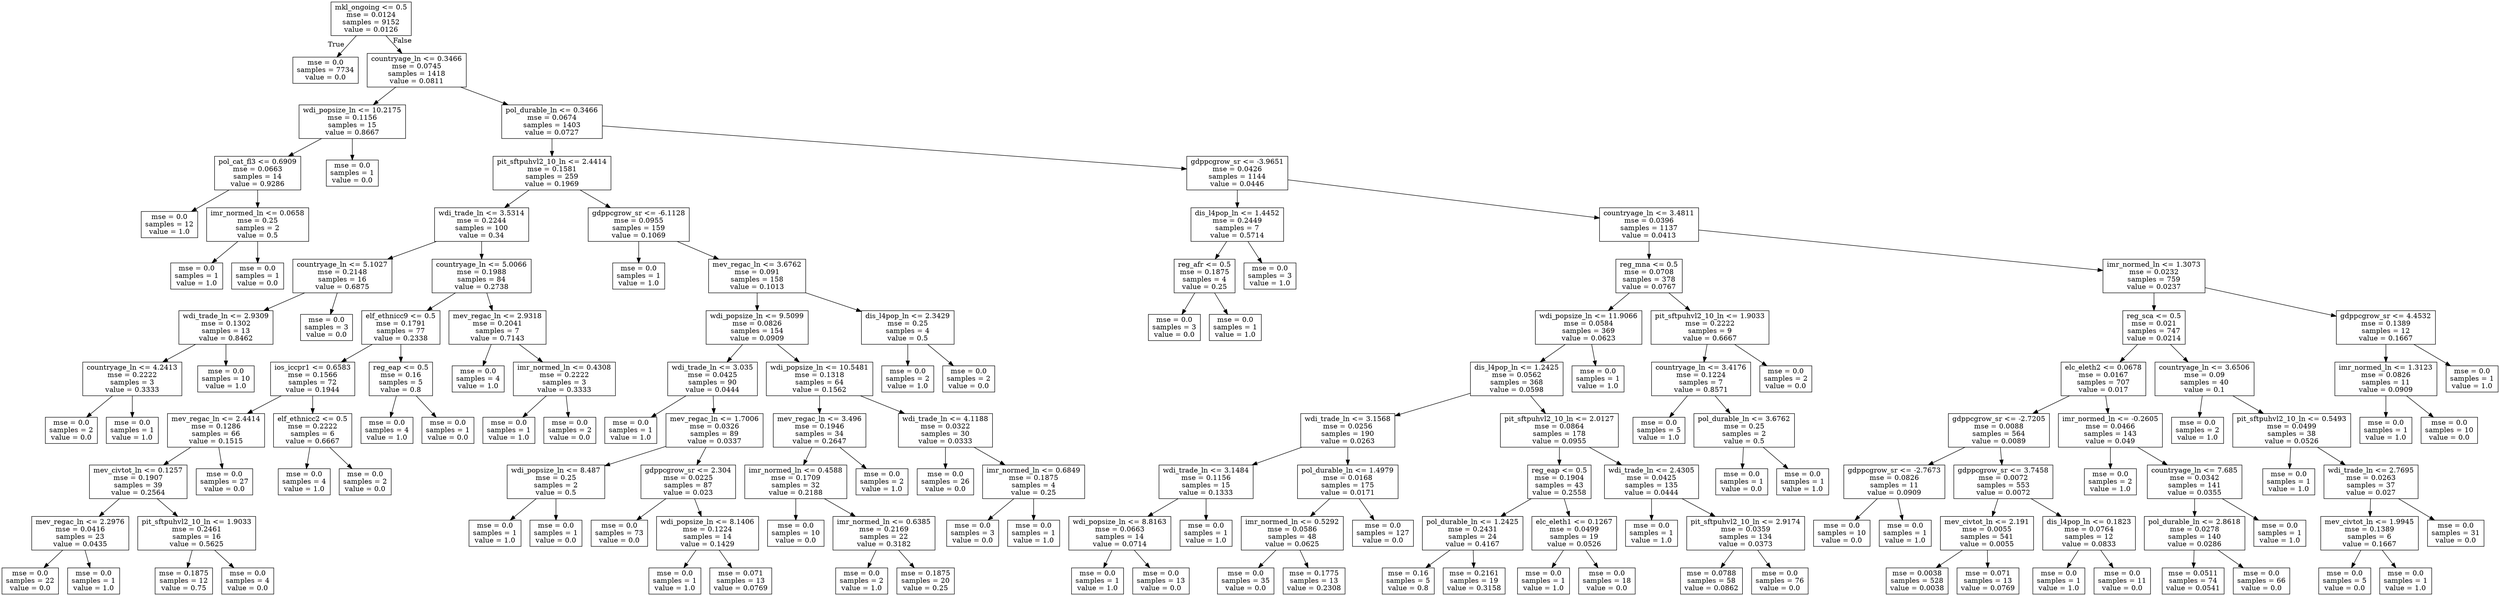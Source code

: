 digraph Tree {
node [shape=box] ;
0 [label="mkl_ongoing <= 0.5\nmse = 0.0124\nsamples = 9152\nvalue = 0.0126"] ;
1 [label="mse = 0.0\nsamples = 7734\nvalue = 0.0"] ;
0 -> 1 [labeldistance=2.5, labelangle=45, headlabel="True"] ;
2 [label="countryage_ln <= 0.3466\nmse = 0.0745\nsamples = 1418\nvalue = 0.0811"] ;
0 -> 2 [labeldistance=2.5, labelangle=-45, headlabel="False"] ;
3 [label="wdi_popsize_ln <= 10.2175\nmse = 0.1156\nsamples = 15\nvalue = 0.8667"] ;
2 -> 3 ;
4 [label="pol_cat_fl3 <= 0.6909\nmse = 0.0663\nsamples = 14\nvalue = 0.9286"] ;
3 -> 4 ;
5 [label="mse = 0.0\nsamples = 12\nvalue = 1.0"] ;
4 -> 5 ;
6 [label="imr_normed_ln <= 0.0658\nmse = 0.25\nsamples = 2\nvalue = 0.5"] ;
4 -> 6 ;
7 [label="mse = 0.0\nsamples = 1\nvalue = 1.0"] ;
6 -> 7 ;
8 [label="mse = 0.0\nsamples = 1\nvalue = 0.0"] ;
6 -> 8 ;
9 [label="mse = 0.0\nsamples = 1\nvalue = 0.0"] ;
3 -> 9 ;
10 [label="pol_durable_ln <= 0.3466\nmse = 0.0674\nsamples = 1403\nvalue = 0.0727"] ;
2 -> 10 ;
11 [label="pit_sftpuhvl2_10_ln <= 2.4414\nmse = 0.1581\nsamples = 259\nvalue = 0.1969"] ;
10 -> 11 ;
12 [label="wdi_trade_ln <= 3.5314\nmse = 0.2244\nsamples = 100\nvalue = 0.34"] ;
11 -> 12 ;
13 [label="countryage_ln <= 5.1027\nmse = 0.2148\nsamples = 16\nvalue = 0.6875"] ;
12 -> 13 ;
14 [label="wdi_trade_ln <= 2.9309\nmse = 0.1302\nsamples = 13\nvalue = 0.8462"] ;
13 -> 14 ;
15 [label="countryage_ln <= 4.2413\nmse = 0.2222\nsamples = 3\nvalue = 0.3333"] ;
14 -> 15 ;
16 [label="mse = 0.0\nsamples = 2\nvalue = 0.0"] ;
15 -> 16 ;
17 [label="mse = 0.0\nsamples = 1\nvalue = 1.0"] ;
15 -> 17 ;
18 [label="mse = 0.0\nsamples = 10\nvalue = 1.0"] ;
14 -> 18 ;
19 [label="mse = 0.0\nsamples = 3\nvalue = 0.0"] ;
13 -> 19 ;
20 [label="countryage_ln <= 5.0066\nmse = 0.1988\nsamples = 84\nvalue = 0.2738"] ;
12 -> 20 ;
21 [label="elf_ethnicc9 <= 0.5\nmse = 0.1791\nsamples = 77\nvalue = 0.2338"] ;
20 -> 21 ;
22 [label="ios_iccpr1 <= 0.6583\nmse = 0.1566\nsamples = 72\nvalue = 0.1944"] ;
21 -> 22 ;
23 [label="mev_regac_ln <= 2.4414\nmse = 0.1286\nsamples = 66\nvalue = 0.1515"] ;
22 -> 23 ;
24 [label="mev_civtot_ln <= 0.1257\nmse = 0.1907\nsamples = 39\nvalue = 0.2564"] ;
23 -> 24 ;
25 [label="mev_regac_ln <= 2.2976\nmse = 0.0416\nsamples = 23\nvalue = 0.0435"] ;
24 -> 25 ;
26 [label="mse = 0.0\nsamples = 22\nvalue = 0.0"] ;
25 -> 26 ;
27 [label="mse = 0.0\nsamples = 1\nvalue = 1.0"] ;
25 -> 27 ;
28 [label="pit_sftpuhvl2_10_ln <= 1.9033\nmse = 0.2461\nsamples = 16\nvalue = 0.5625"] ;
24 -> 28 ;
29 [label="mse = 0.1875\nsamples = 12\nvalue = 0.75"] ;
28 -> 29 ;
30 [label="mse = 0.0\nsamples = 4\nvalue = 0.0"] ;
28 -> 30 ;
31 [label="mse = 0.0\nsamples = 27\nvalue = 0.0"] ;
23 -> 31 ;
32 [label="elf_ethnicc2 <= 0.5\nmse = 0.2222\nsamples = 6\nvalue = 0.6667"] ;
22 -> 32 ;
33 [label="mse = 0.0\nsamples = 4\nvalue = 1.0"] ;
32 -> 33 ;
34 [label="mse = 0.0\nsamples = 2\nvalue = 0.0"] ;
32 -> 34 ;
35 [label="reg_eap <= 0.5\nmse = 0.16\nsamples = 5\nvalue = 0.8"] ;
21 -> 35 ;
36 [label="mse = 0.0\nsamples = 4\nvalue = 1.0"] ;
35 -> 36 ;
37 [label="mse = 0.0\nsamples = 1\nvalue = 0.0"] ;
35 -> 37 ;
38 [label="mev_regac_ln <= 2.9318\nmse = 0.2041\nsamples = 7\nvalue = 0.7143"] ;
20 -> 38 ;
39 [label="mse = 0.0\nsamples = 4\nvalue = 1.0"] ;
38 -> 39 ;
40 [label="imr_normed_ln <= 0.4308\nmse = 0.2222\nsamples = 3\nvalue = 0.3333"] ;
38 -> 40 ;
41 [label="mse = 0.0\nsamples = 1\nvalue = 1.0"] ;
40 -> 41 ;
42 [label="mse = 0.0\nsamples = 2\nvalue = 0.0"] ;
40 -> 42 ;
43 [label="gdppcgrow_sr <= -6.1128\nmse = 0.0955\nsamples = 159\nvalue = 0.1069"] ;
11 -> 43 ;
44 [label="mse = 0.0\nsamples = 1\nvalue = 1.0"] ;
43 -> 44 ;
45 [label="mev_regac_ln <= 3.6762\nmse = 0.091\nsamples = 158\nvalue = 0.1013"] ;
43 -> 45 ;
46 [label="wdi_popsize_ln <= 9.5099\nmse = 0.0826\nsamples = 154\nvalue = 0.0909"] ;
45 -> 46 ;
47 [label="wdi_trade_ln <= 3.035\nmse = 0.0425\nsamples = 90\nvalue = 0.0444"] ;
46 -> 47 ;
48 [label="mse = 0.0\nsamples = 1\nvalue = 1.0"] ;
47 -> 48 ;
49 [label="mev_regac_ln <= 1.7006\nmse = 0.0326\nsamples = 89\nvalue = 0.0337"] ;
47 -> 49 ;
50 [label="wdi_popsize_ln <= 8.487\nmse = 0.25\nsamples = 2\nvalue = 0.5"] ;
49 -> 50 ;
51 [label="mse = 0.0\nsamples = 1\nvalue = 1.0"] ;
50 -> 51 ;
52 [label="mse = 0.0\nsamples = 1\nvalue = 0.0"] ;
50 -> 52 ;
53 [label="gdppcgrow_sr <= 2.304\nmse = 0.0225\nsamples = 87\nvalue = 0.023"] ;
49 -> 53 ;
54 [label="mse = 0.0\nsamples = 73\nvalue = 0.0"] ;
53 -> 54 ;
55 [label="wdi_popsize_ln <= 8.1406\nmse = 0.1224\nsamples = 14\nvalue = 0.1429"] ;
53 -> 55 ;
56 [label="mse = 0.0\nsamples = 1\nvalue = 1.0"] ;
55 -> 56 ;
57 [label="mse = 0.071\nsamples = 13\nvalue = 0.0769"] ;
55 -> 57 ;
58 [label="wdi_popsize_ln <= 10.5481\nmse = 0.1318\nsamples = 64\nvalue = 0.1562"] ;
46 -> 58 ;
59 [label="mev_regac_ln <= 3.496\nmse = 0.1946\nsamples = 34\nvalue = 0.2647"] ;
58 -> 59 ;
60 [label="imr_normed_ln <= 0.4588\nmse = 0.1709\nsamples = 32\nvalue = 0.2188"] ;
59 -> 60 ;
61 [label="mse = 0.0\nsamples = 10\nvalue = 0.0"] ;
60 -> 61 ;
62 [label="imr_normed_ln <= 0.6385\nmse = 0.2169\nsamples = 22\nvalue = 0.3182"] ;
60 -> 62 ;
63 [label="mse = 0.0\nsamples = 2\nvalue = 1.0"] ;
62 -> 63 ;
64 [label="mse = 0.1875\nsamples = 20\nvalue = 0.25"] ;
62 -> 64 ;
65 [label="mse = 0.0\nsamples = 2\nvalue = 1.0"] ;
59 -> 65 ;
66 [label="wdi_trade_ln <= 4.1188\nmse = 0.0322\nsamples = 30\nvalue = 0.0333"] ;
58 -> 66 ;
67 [label="mse = 0.0\nsamples = 26\nvalue = 0.0"] ;
66 -> 67 ;
68 [label="imr_normed_ln <= 0.6849\nmse = 0.1875\nsamples = 4\nvalue = 0.25"] ;
66 -> 68 ;
69 [label="mse = 0.0\nsamples = 3\nvalue = 0.0"] ;
68 -> 69 ;
70 [label="mse = 0.0\nsamples = 1\nvalue = 1.0"] ;
68 -> 70 ;
71 [label="dis_l4pop_ln <= 2.3429\nmse = 0.25\nsamples = 4\nvalue = 0.5"] ;
45 -> 71 ;
72 [label="mse = 0.0\nsamples = 2\nvalue = 1.0"] ;
71 -> 72 ;
73 [label="mse = 0.0\nsamples = 2\nvalue = 0.0"] ;
71 -> 73 ;
74 [label="gdppcgrow_sr <= -3.9651\nmse = 0.0426\nsamples = 1144\nvalue = 0.0446"] ;
10 -> 74 ;
75 [label="dis_l4pop_ln <= 1.4452\nmse = 0.2449\nsamples = 7\nvalue = 0.5714"] ;
74 -> 75 ;
76 [label="reg_afr <= 0.5\nmse = 0.1875\nsamples = 4\nvalue = 0.25"] ;
75 -> 76 ;
77 [label="mse = 0.0\nsamples = 3\nvalue = 0.0"] ;
76 -> 77 ;
78 [label="mse = 0.0\nsamples = 1\nvalue = 1.0"] ;
76 -> 78 ;
79 [label="mse = 0.0\nsamples = 3\nvalue = 1.0"] ;
75 -> 79 ;
80 [label="countryage_ln <= 3.4811\nmse = 0.0396\nsamples = 1137\nvalue = 0.0413"] ;
74 -> 80 ;
81 [label="reg_mna <= 0.5\nmse = 0.0708\nsamples = 378\nvalue = 0.0767"] ;
80 -> 81 ;
82 [label="wdi_popsize_ln <= 11.9066\nmse = 0.0584\nsamples = 369\nvalue = 0.0623"] ;
81 -> 82 ;
83 [label="dis_l4pop_ln <= 1.2425\nmse = 0.0562\nsamples = 368\nvalue = 0.0598"] ;
82 -> 83 ;
84 [label="wdi_trade_ln <= 3.1568\nmse = 0.0256\nsamples = 190\nvalue = 0.0263"] ;
83 -> 84 ;
85 [label="wdi_trade_ln <= 3.1484\nmse = 0.1156\nsamples = 15\nvalue = 0.1333"] ;
84 -> 85 ;
86 [label="wdi_popsize_ln <= 8.8163\nmse = 0.0663\nsamples = 14\nvalue = 0.0714"] ;
85 -> 86 ;
87 [label="mse = 0.0\nsamples = 1\nvalue = 1.0"] ;
86 -> 87 ;
88 [label="mse = 0.0\nsamples = 13\nvalue = 0.0"] ;
86 -> 88 ;
89 [label="mse = 0.0\nsamples = 1\nvalue = 1.0"] ;
85 -> 89 ;
90 [label="pol_durable_ln <= 1.4979\nmse = 0.0168\nsamples = 175\nvalue = 0.0171"] ;
84 -> 90 ;
91 [label="imr_normed_ln <= 0.5292\nmse = 0.0586\nsamples = 48\nvalue = 0.0625"] ;
90 -> 91 ;
92 [label="mse = 0.0\nsamples = 35\nvalue = 0.0"] ;
91 -> 92 ;
93 [label="mse = 0.1775\nsamples = 13\nvalue = 0.2308"] ;
91 -> 93 ;
94 [label="mse = 0.0\nsamples = 127\nvalue = 0.0"] ;
90 -> 94 ;
95 [label="pit_sftpuhvl2_10_ln <= 2.0127\nmse = 0.0864\nsamples = 178\nvalue = 0.0955"] ;
83 -> 95 ;
96 [label="reg_eap <= 0.5\nmse = 0.1904\nsamples = 43\nvalue = 0.2558"] ;
95 -> 96 ;
97 [label="pol_durable_ln <= 1.2425\nmse = 0.2431\nsamples = 24\nvalue = 0.4167"] ;
96 -> 97 ;
98 [label="mse = 0.16\nsamples = 5\nvalue = 0.8"] ;
97 -> 98 ;
99 [label="mse = 0.2161\nsamples = 19\nvalue = 0.3158"] ;
97 -> 99 ;
100 [label="elc_eleth1 <= 0.1267\nmse = 0.0499\nsamples = 19\nvalue = 0.0526"] ;
96 -> 100 ;
101 [label="mse = 0.0\nsamples = 1\nvalue = 1.0"] ;
100 -> 101 ;
102 [label="mse = 0.0\nsamples = 18\nvalue = 0.0"] ;
100 -> 102 ;
103 [label="wdi_trade_ln <= 2.4305\nmse = 0.0425\nsamples = 135\nvalue = 0.0444"] ;
95 -> 103 ;
104 [label="mse = 0.0\nsamples = 1\nvalue = 1.0"] ;
103 -> 104 ;
105 [label="pit_sftpuhvl2_10_ln <= 2.9174\nmse = 0.0359\nsamples = 134\nvalue = 0.0373"] ;
103 -> 105 ;
106 [label="mse = 0.0788\nsamples = 58\nvalue = 0.0862"] ;
105 -> 106 ;
107 [label="mse = 0.0\nsamples = 76\nvalue = 0.0"] ;
105 -> 107 ;
108 [label="mse = 0.0\nsamples = 1\nvalue = 1.0"] ;
82 -> 108 ;
109 [label="pit_sftpuhvl2_10_ln <= 1.9033\nmse = 0.2222\nsamples = 9\nvalue = 0.6667"] ;
81 -> 109 ;
110 [label="countryage_ln <= 3.4176\nmse = 0.1224\nsamples = 7\nvalue = 0.8571"] ;
109 -> 110 ;
111 [label="mse = 0.0\nsamples = 5\nvalue = 1.0"] ;
110 -> 111 ;
112 [label="pol_durable_ln <= 3.6762\nmse = 0.25\nsamples = 2\nvalue = 0.5"] ;
110 -> 112 ;
113 [label="mse = 0.0\nsamples = 1\nvalue = 0.0"] ;
112 -> 113 ;
114 [label="mse = 0.0\nsamples = 1\nvalue = 1.0"] ;
112 -> 114 ;
115 [label="mse = 0.0\nsamples = 2\nvalue = 0.0"] ;
109 -> 115 ;
116 [label="imr_normed_ln <= 1.3073\nmse = 0.0232\nsamples = 759\nvalue = 0.0237"] ;
80 -> 116 ;
117 [label="reg_sca <= 0.5\nmse = 0.021\nsamples = 747\nvalue = 0.0214"] ;
116 -> 117 ;
118 [label="elc_eleth2 <= 0.0678\nmse = 0.0167\nsamples = 707\nvalue = 0.017"] ;
117 -> 118 ;
119 [label="gdppcgrow_sr <= -2.7205\nmse = 0.0088\nsamples = 564\nvalue = 0.0089"] ;
118 -> 119 ;
120 [label="gdppcgrow_sr <= -2.7673\nmse = 0.0826\nsamples = 11\nvalue = 0.0909"] ;
119 -> 120 ;
121 [label="mse = 0.0\nsamples = 10\nvalue = 0.0"] ;
120 -> 121 ;
122 [label="mse = 0.0\nsamples = 1\nvalue = 1.0"] ;
120 -> 122 ;
123 [label="gdppcgrow_sr <= 3.7458\nmse = 0.0072\nsamples = 553\nvalue = 0.0072"] ;
119 -> 123 ;
124 [label="mev_civtot_ln <= 2.191\nmse = 0.0055\nsamples = 541\nvalue = 0.0055"] ;
123 -> 124 ;
125 [label="mse = 0.0038\nsamples = 528\nvalue = 0.0038"] ;
124 -> 125 ;
126 [label="mse = 0.071\nsamples = 13\nvalue = 0.0769"] ;
124 -> 126 ;
127 [label="dis_l4pop_ln <= 0.1823\nmse = 0.0764\nsamples = 12\nvalue = 0.0833"] ;
123 -> 127 ;
128 [label="mse = 0.0\nsamples = 1\nvalue = 1.0"] ;
127 -> 128 ;
129 [label="mse = 0.0\nsamples = 11\nvalue = 0.0"] ;
127 -> 129 ;
130 [label="imr_normed_ln <= -0.2605\nmse = 0.0466\nsamples = 143\nvalue = 0.049"] ;
118 -> 130 ;
131 [label="mse = 0.0\nsamples = 2\nvalue = 1.0"] ;
130 -> 131 ;
132 [label="countryage_ln <= 7.685\nmse = 0.0342\nsamples = 141\nvalue = 0.0355"] ;
130 -> 132 ;
133 [label="pol_durable_ln <= 2.8618\nmse = 0.0278\nsamples = 140\nvalue = 0.0286"] ;
132 -> 133 ;
134 [label="mse = 0.0511\nsamples = 74\nvalue = 0.0541"] ;
133 -> 134 ;
135 [label="mse = 0.0\nsamples = 66\nvalue = 0.0"] ;
133 -> 135 ;
136 [label="mse = 0.0\nsamples = 1\nvalue = 1.0"] ;
132 -> 136 ;
137 [label="countryage_ln <= 3.6506\nmse = 0.09\nsamples = 40\nvalue = 0.1"] ;
117 -> 137 ;
138 [label="mse = 0.0\nsamples = 2\nvalue = 1.0"] ;
137 -> 138 ;
139 [label="pit_sftpuhvl2_10_ln <= 0.5493\nmse = 0.0499\nsamples = 38\nvalue = 0.0526"] ;
137 -> 139 ;
140 [label="mse = 0.0\nsamples = 1\nvalue = 1.0"] ;
139 -> 140 ;
141 [label="wdi_trade_ln <= 2.7695\nmse = 0.0263\nsamples = 37\nvalue = 0.027"] ;
139 -> 141 ;
142 [label="mev_civtot_ln <= 1.9945\nmse = 0.1389\nsamples = 6\nvalue = 0.1667"] ;
141 -> 142 ;
143 [label="mse = 0.0\nsamples = 5\nvalue = 0.0"] ;
142 -> 143 ;
144 [label="mse = 0.0\nsamples = 1\nvalue = 1.0"] ;
142 -> 144 ;
145 [label="mse = 0.0\nsamples = 31\nvalue = 0.0"] ;
141 -> 145 ;
146 [label="gdppcgrow_sr <= 4.4532\nmse = 0.1389\nsamples = 12\nvalue = 0.1667"] ;
116 -> 146 ;
147 [label="imr_normed_ln <= 1.3123\nmse = 0.0826\nsamples = 11\nvalue = 0.0909"] ;
146 -> 147 ;
148 [label="mse = 0.0\nsamples = 1\nvalue = 1.0"] ;
147 -> 148 ;
149 [label="mse = 0.0\nsamples = 10\nvalue = 0.0"] ;
147 -> 149 ;
150 [label="mse = 0.0\nsamples = 1\nvalue = 1.0"] ;
146 -> 150 ;
}